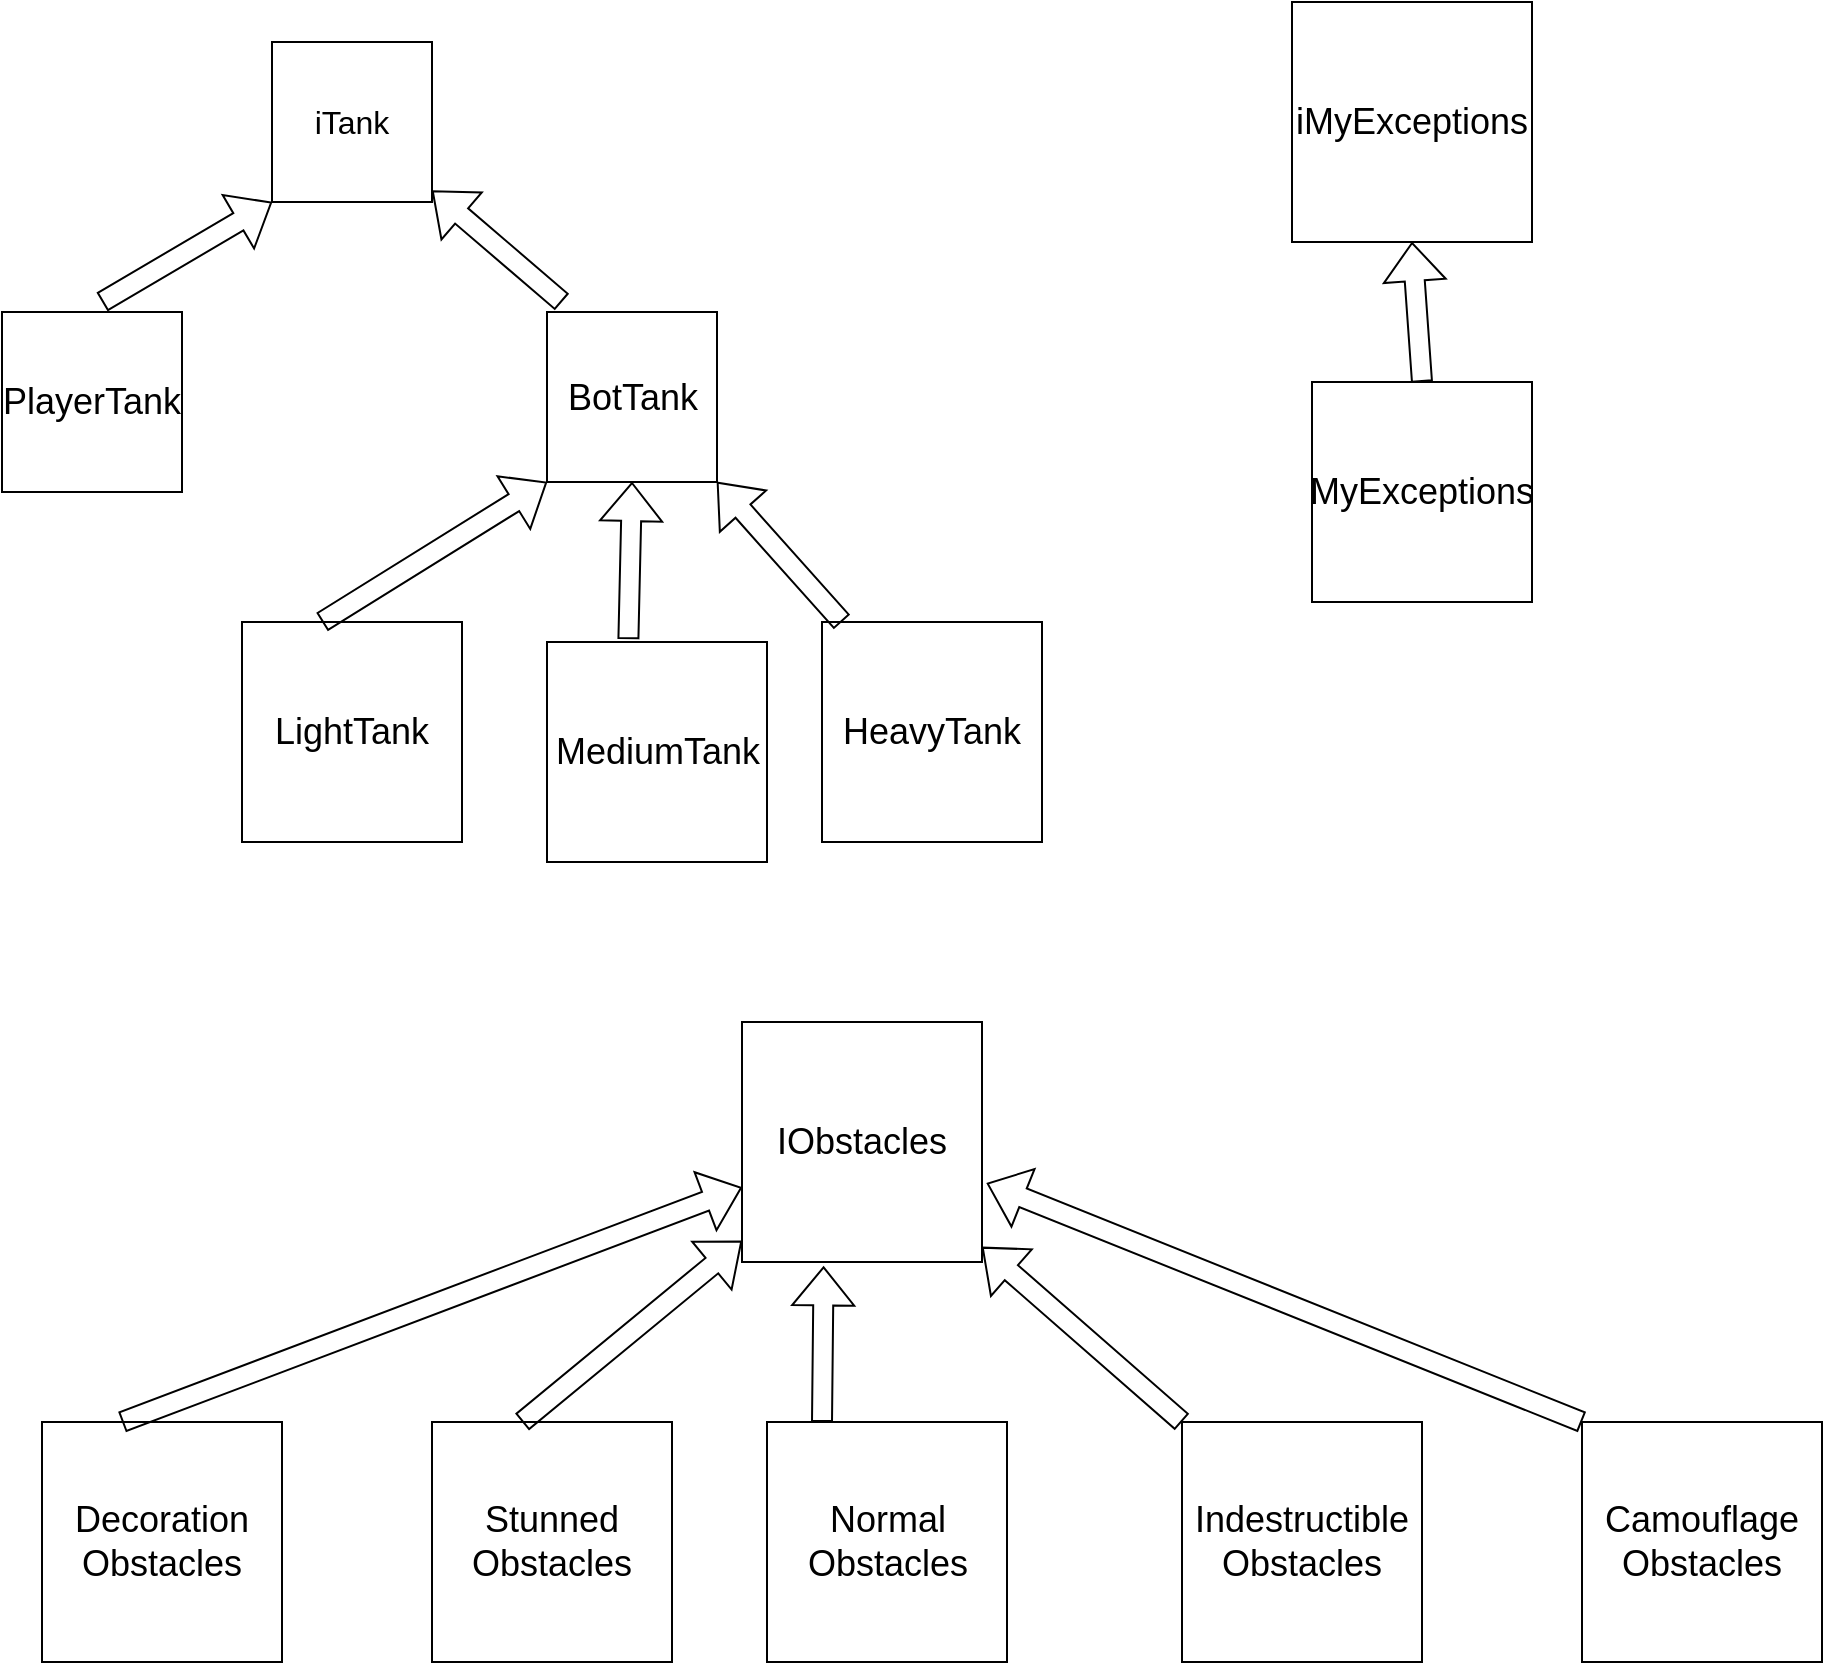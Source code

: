 <mxfile version="20.7.4" type="device"><diagram id="8Q6m88FUJdzEQc0zyQnA" name="Page-1"><mxGraphModel dx="1036" dy="606" grid="1" gridSize="10" guides="1" tooltips="1" connect="1" arrows="1" fold="1" page="1" pageScale="1" pageWidth="850" pageHeight="1100" math="0" shadow="0"><root><mxCell id="0"/><mxCell id="1" parent="0"/><mxCell id="FbsK8dV67quQJZCBYcWZ-1" value="&lt;font size=&quot;3&quot;&gt;iTank&lt;/font&gt;" style="whiteSpace=wrap;html=1;aspect=fixed;" vertex="1" parent="1"><mxGeometry x="165" y="30" width="80" height="80" as="geometry"/></mxCell><mxCell id="FbsK8dV67quQJZCBYcWZ-2" value="PlayerTank" style="whiteSpace=wrap;html=1;aspect=fixed;fontSize=18;" vertex="1" parent="1"><mxGeometry x="30" y="165" width="90" height="90" as="geometry"/></mxCell><mxCell id="FbsK8dV67quQJZCBYcWZ-3" value="BotTank" style="whiteSpace=wrap;html=1;aspect=fixed;fontSize=18;" vertex="1" parent="1"><mxGeometry x="302.5" y="165" width="85" height="85" as="geometry"/></mxCell><mxCell id="FbsK8dV67quQJZCBYcWZ-4" value="LightTank" style="whiteSpace=wrap;html=1;aspect=fixed;fontSize=18;" vertex="1" parent="1"><mxGeometry x="150" y="320" width="110" height="110" as="geometry"/></mxCell><mxCell id="FbsK8dV67quQJZCBYcWZ-5" value="HeavyTank" style="whiteSpace=wrap;html=1;aspect=fixed;fontSize=18;" vertex="1" parent="1"><mxGeometry x="440" y="320" width="110" height="110" as="geometry"/></mxCell><mxCell id="FbsK8dV67quQJZCBYcWZ-6" value="MediumTank" style="whiteSpace=wrap;html=1;aspect=fixed;fontSize=18;" vertex="1" parent="1"><mxGeometry x="302.5" y="330" width="110" height="110" as="geometry"/></mxCell><mxCell id="FbsK8dV67quQJZCBYcWZ-9" value="" style="shape=flexArrow;endArrow=classic;html=1;rounded=0;fontSize=18;entryX=0;entryY=1;entryDx=0;entryDy=0;" edge="1" parent="1" target="FbsK8dV67quQJZCBYcWZ-1"><mxGeometry width="50" height="50" relative="1" as="geometry"><mxPoint x="80" y="160" as="sourcePoint"/><mxPoint x="130" y="110" as="targetPoint"/></mxGeometry></mxCell><mxCell id="FbsK8dV67quQJZCBYcWZ-10" value="" style="shape=flexArrow;endArrow=classic;html=1;rounded=0;fontSize=18;" edge="1" parent="1" target="FbsK8dV67quQJZCBYcWZ-1"><mxGeometry width="50" height="50" relative="1" as="geometry"><mxPoint x="310" y="160" as="sourcePoint"/><mxPoint x="250" y="110" as="targetPoint"/></mxGeometry></mxCell><mxCell id="FbsK8dV67quQJZCBYcWZ-11" value="" style="shape=flexArrow;endArrow=classic;html=1;rounded=0;fontSize=18;entryX=0;entryY=1;entryDx=0;entryDy=0;" edge="1" parent="1" target="FbsK8dV67quQJZCBYcWZ-3"><mxGeometry width="50" height="50" relative="1" as="geometry"><mxPoint x="190" y="320" as="sourcePoint"/><mxPoint x="240" y="270" as="targetPoint"/></mxGeometry></mxCell><mxCell id="FbsK8dV67quQJZCBYcWZ-12" value="" style="shape=flexArrow;endArrow=classic;html=1;rounded=0;fontSize=18;entryX=0.5;entryY=1;entryDx=0;entryDy=0;exitX=0.37;exitY=-0.013;exitDx=0;exitDy=0;exitPerimeter=0;" edge="1" parent="1" source="FbsK8dV67quQJZCBYcWZ-6" target="FbsK8dV67quQJZCBYcWZ-3"><mxGeometry width="50" height="50" relative="1" as="geometry"><mxPoint x="320" y="320" as="sourcePoint"/><mxPoint x="370" y="270" as="targetPoint"/></mxGeometry></mxCell><mxCell id="FbsK8dV67quQJZCBYcWZ-13" value="" style="shape=flexArrow;endArrow=classic;html=1;rounded=0;fontSize=18;entryX=1;entryY=1;entryDx=0;entryDy=0;" edge="1" parent="1" target="FbsK8dV67quQJZCBYcWZ-3"><mxGeometry width="50" height="50" relative="1" as="geometry"><mxPoint x="450" y="320" as="sourcePoint"/><mxPoint x="500" y="270" as="targetPoint"/></mxGeometry></mxCell><mxCell id="FbsK8dV67quQJZCBYcWZ-14" value="iMyExceptions" style="whiteSpace=wrap;html=1;aspect=fixed;fontSize=18;" vertex="1" parent="1"><mxGeometry x="675" y="10" width="120" height="120" as="geometry"/></mxCell><mxCell id="FbsK8dV67quQJZCBYcWZ-15" value="MyExceptions" style="whiteSpace=wrap;html=1;aspect=fixed;fontSize=18;" vertex="1" parent="1"><mxGeometry x="685" y="200" width="110" height="110" as="geometry"/></mxCell><mxCell id="FbsK8dV67quQJZCBYcWZ-18" value="" style="shape=flexArrow;endArrow=classic;html=1;rounded=0;fontSize=18;exitX=0.5;exitY=0;exitDx=0;exitDy=0;entryX=0.5;entryY=1;entryDx=0;entryDy=0;" edge="1" parent="1" source="FbsK8dV67quQJZCBYcWZ-15" target="FbsK8dV67quQJZCBYcWZ-14"><mxGeometry width="50" height="50" relative="1" as="geometry"><mxPoint x="710" y="200" as="sourcePoint"/><mxPoint x="760" y="150" as="targetPoint"/></mxGeometry></mxCell><mxCell id="FbsK8dV67quQJZCBYcWZ-19" value="IObstacles" style="whiteSpace=wrap;html=1;aspect=fixed;fontSize=18;" vertex="1" parent="1"><mxGeometry x="400" y="520" width="120" height="120" as="geometry"/></mxCell><mxCell id="FbsK8dV67quQJZCBYcWZ-20" value="Indestructible&lt;br&gt;Obstacles" style="whiteSpace=wrap;html=1;aspect=fixed;fontSize=18;" vertex="1" parent="1"><mxGeometry x="620" y="720" width="120" height="120" as="geometry"/></mxCell><mxCell id="FbsK8dV67quQJZCBYcWZ-21" value="Camouflage&lt;br&gt;Obstacles" style="whiteSpace=wrap;html=1;aspect=fixed;fontSize=18;" vertex="1" parent="1"><mxGeometry x="820" y="720" width="120" height="120" as="geometry"/></mxCell><mxCell id="FbsK8dV67quQJZCBYcWZ-23" value="Normal&lt;br&gt;Obstacles" style="whiteSpace=wrap;html=1;aspect=fixed;fontSize=18;" vertex="1" parent="1"><mxGeometry x="412.5" y="720" width="120" height="120" as="geometry"/></mxCell><mxCell id="FbsK8dV67quQJZCBYcWZ-25" value="Stunned&lt;br&gt;Obstacles" style="whiteSpace=wrap;html=1;aspect=fixed;fontSize=18;" vertex="1" parent="1"><mxGeometry x="245" y="720" width="120" height="120" as="geometry"/></mxCell><mxCell id="FbsK8dV67quQJZCBYcWZ-26" value="Decoration&lt;br&gt;Obstacles" style="whiteSpace=wrap;html=1;aspect=fixed;fontSize=18;" vertex="1" parent="1"><mxGeometry x="50" y="720" width="120" height="120" as="geometry"/></mxCell><mxCell id="FbsK8dV67quQJZCBYcWZ-27" value="" style="shape=flexArrow;endArrow=classic;html=1;rounded=0;fontSize=18;" edge="1" parent="1" target="FbsK8dV67quQJZCBYcWZ-19"><mxGeometry width="50" height="50" relative="1" as="geometry"><mxPoint x="90" y="720" as="sourcePoint"/><mxPoint x="140" y="670" as="targetPoint"/></mxGeometry></mxCell><mxCell id="FbsK8dV67quQJZCBYcWZ-28" value="" style="shape=flexArrow;endArrow=classic;html=1;rounded=0;fontSize=18;" edge="1" parent="1" target="FbsK8dV67quQJZCBYcWZ-19"><mxGeometry width="50" height="50" relative="1" as="geometry"><mxPoint x="290" y="720" as="sourcePoint"/><mxPoint x="340" y="670" as="targetPoint"/></mxGeometry></mxCell><mxCell id="FbsK8dV67quQJZCBYcWZ-29" value="" style="shape=flexArrow;endArrow=classic;html=1;rounded=0;fontSize=18;entryX=0.34;entryY=1.018;entryDx=0;entryDy=0;entryPerimeter=0;" edge="1" parent="1" target="FbsK8dV67quQJZCBYcWZ-19"><mxGeometry width="50" height="50" relative="1" as="geometry"><mxPoint x="440" y="720" as="sourcePoint"/><mxPoint x="490" y="670" as="targetPoint"/></mxGeometry></mxCell><mxCell id="FbsK8dV67quQJZCBYcWZ-30" value="" style="shape=flexArrow;endArrow=classic;html=1;rounded=0;fontSize=18;" edge="1" parent="1" target="FbsK8dV67quQJZCBYcWZ-19"><mxGeometry width="50" height="50" relative="1" as="geometry"><mxPoint x="620" y="720" as="sourcePoint"/><mxPoint x="670" y="670" as="targetPoint"/></mxGeometry></mxCell><mxCell id="FbsK8dV67quQJZCBYcWZ-31" value="" style="shape=flexArrow;endArrow=classic;html=1;rounded=0;fontSize=18;entryX=1.02;entryY=0.672;entryDx=0;entryDy=0;entryPerimeter=0;" edge="1" parent="1" target="FbsK8dV67quQJZCBYcWZ-19"><mxGeometry width="50" height="50" relative="1" as="geometry"><mxPoint x="820" y="720" as="sourcePoint"/><mxPoint x="870" y="670" as="targetPoint"/></mxGeometry></mxCell></root></mxGraphModel></diagram></mxfile>